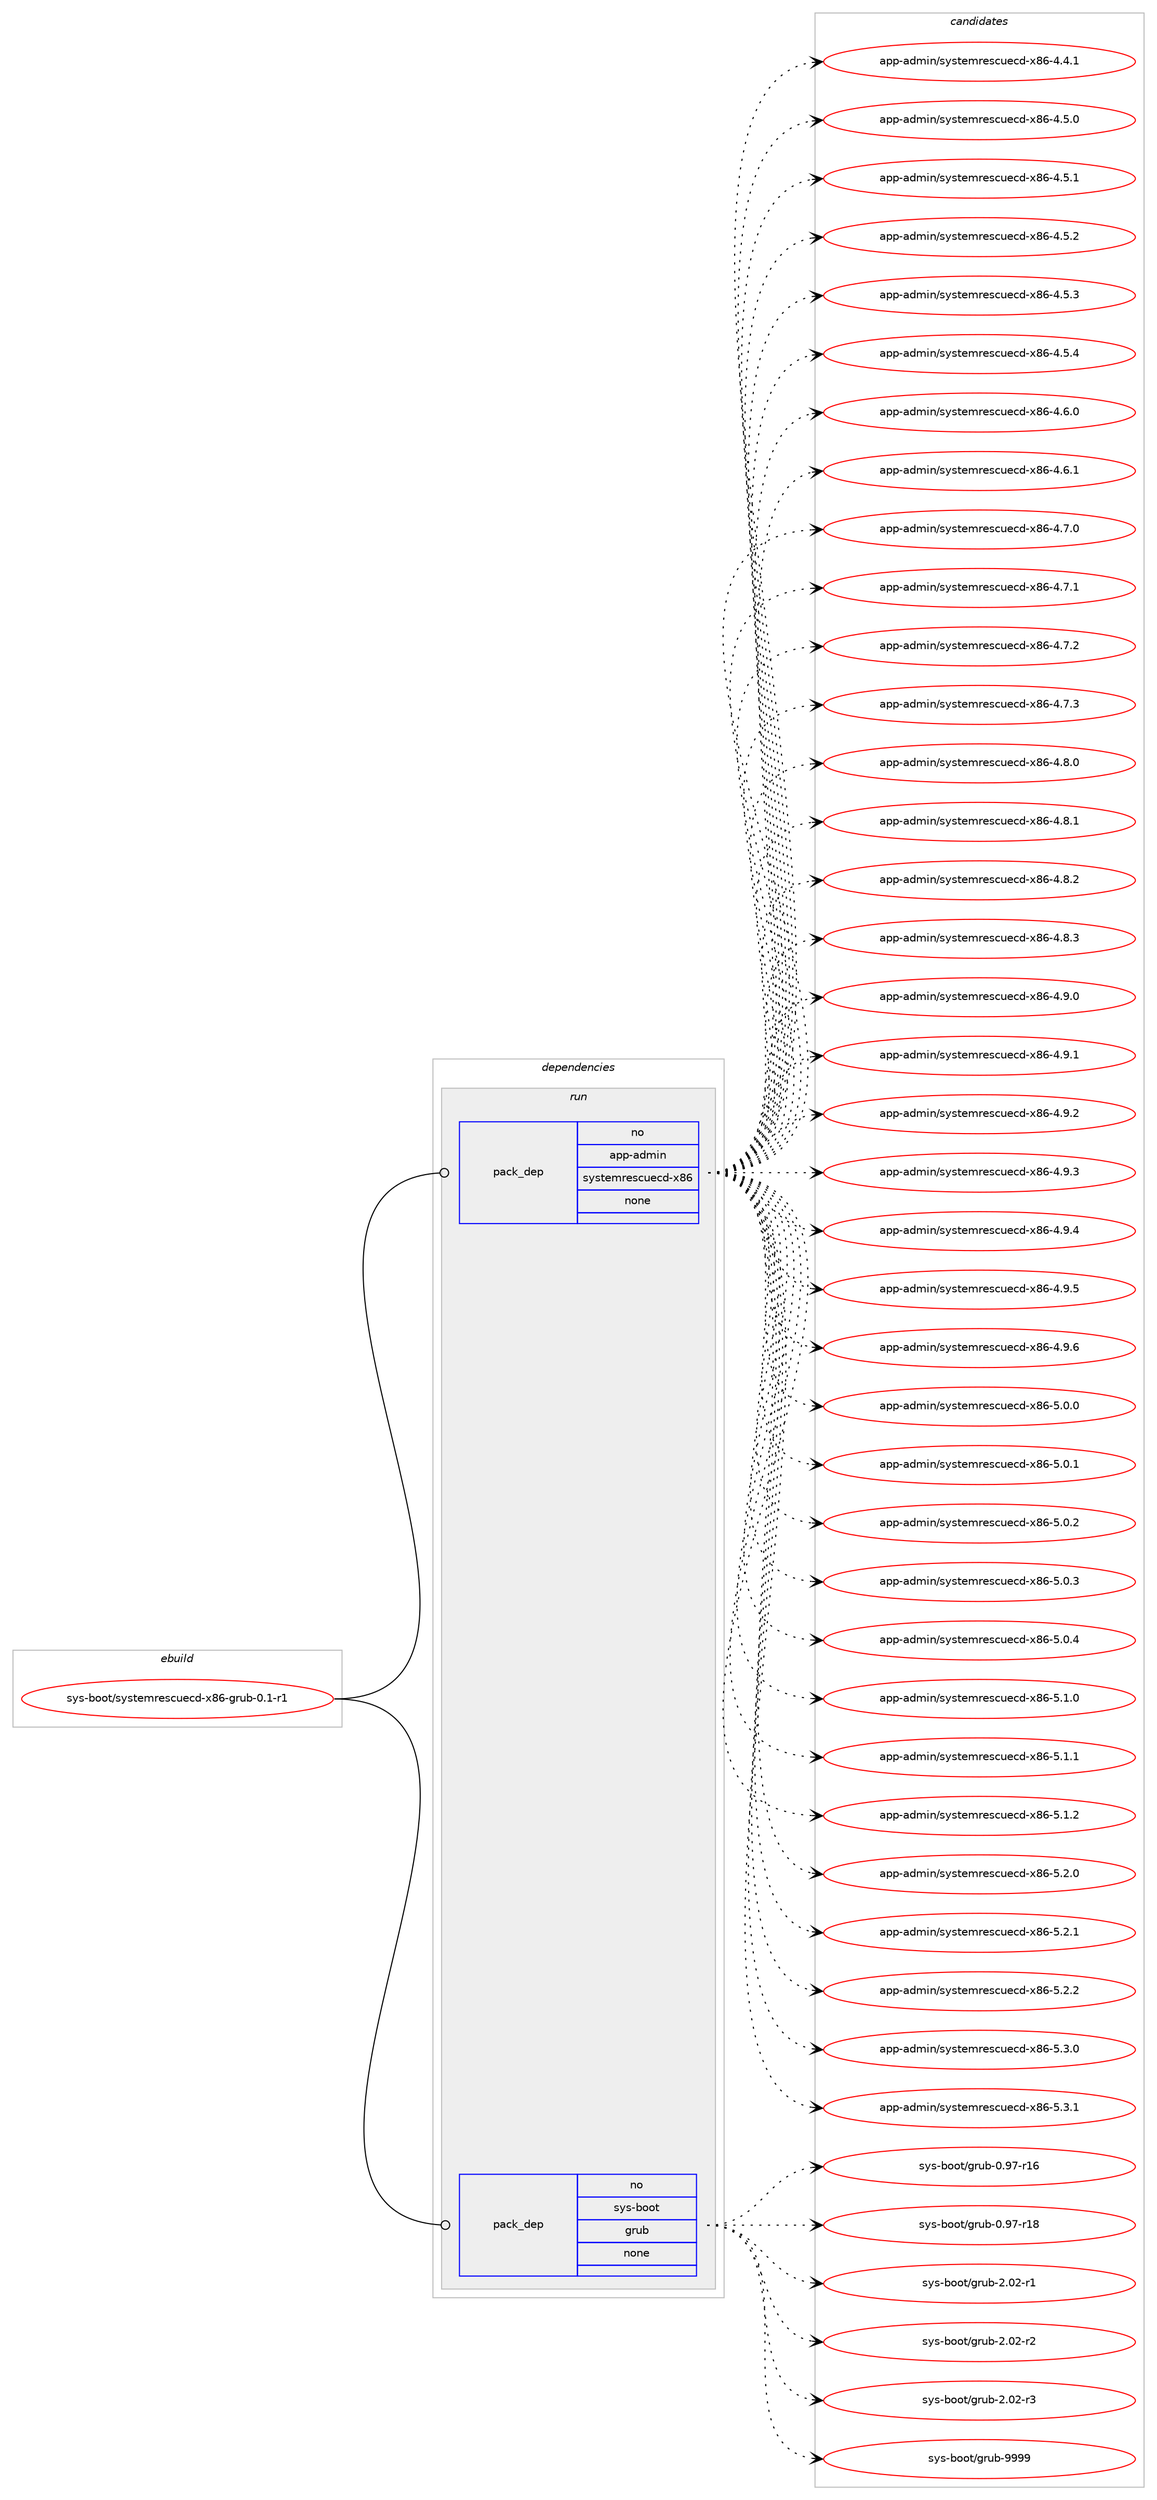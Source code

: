 digraph prolog {

# *************
# Graph options
# *************

newrank=true;
concentrate=true;
compound=true;
graph [rankdir=LR,fontname=Helvetica,fontsize=10,ranksep=1.5];#, ranksep=2.5, nodesep=0.2];
edge  [arrowhead=vee];
node  [fontname=Helvetica,fontsize=10];

# **********
# The ebuild
# **********

subgraph cluster_leftcol {
color=gray;
rank=same;
label=<<i>ebuild</i>>;
id [label="sys-boot/systemrescuecd-x86-grub-0.1-r1", color=red, width=4, href="../sys-boot/systemrescuecd-x86-grub-0.1-r1.svg"];
}

# ****************
# The dependencies
# ****************

subgraph cluster_midcol {
color=gray;
label=<<i>dependencies</i>>;
subgraph cluster_compile {
fillcolor="#eeeeee";
style=filled;
label=<<i>compile</i>>;
}
subgraph cluster_compileandrun {
fillcolor="#eeeeee";
style=filled;
label=<<i>compile and run</i>>;
}
subgraph cluster_run {
fillcolor="#eeeeee";
style=filled;
label=<<i>run</i>>;
subgraph pack411 {
dependency561 [label=<<TABLE BORDER="0" CELLBORDER="1" CELLSPACING="0" CELLPADDING="4" WIDTH="220"><TR><TD ROWSPAN="6" CELLPADDING="30">pack_dep</TD></TR><TR><TD WIDTH="110">no</TD></TR><TR><TD>app-admin</TD></TR><TR><TD>systemrescuecd-x86</TD></TR><TR><TD>none</TD></TR><TR><TD></TD></TR></TABLE>>, shape=none, color=blue];
}
id:e -> dependency561:w [weight=20,style="solid",arrowhead="odot"];
subgraph pack412 {
dependency562 [label=<<TABLE BORDER="0" CELLBORDER="1" CELLSPACING="0" CELLPADDING="4" WIDTH="220"><TR><TD ROWSPAN="6" CELLPADDING="30">pack_dep</TD></TR><TR><TD WIDTH="110">no</TD></TR><TR><TD>sys-boot</TD></TR><TR><TD>grub</TD></TR><TR><TD>none</TD></TR><TR><TD></TD></TR></TABLE>>, shape=none, color=blue];
}
id:e -> dependency562:w [weight=20,style="solid",arrowhead="odot"];
}
}

# **************
# The candidates
# **************

subgraph cluster_choices {
rank=same;
color=gray;
label=<<i>candidates</i>>;

subgraph choice411 {
color=black;
nodesep=1;
choice971121124597100109105110471151211151161011091141011159911710199100451205654455246524649 [label="app-admin/systemrescuecd-x86-4.4.1", color=red, width=4,href="../app-admin/systemrescuecd-x86-4.4.1.svg"];
choice971121124597100109105110471151211151161011091141011159911710199100451205654455246534648 [label="app-admin/systemrescuecd-x86-4.5.0", color=red, width=4,href="../app-admin/systemrescuecd-x86-4.5.0.svg"];
choice971121124597100109105110471151211151161011091141011159911710199100451205654455246534649 [label="app-admin/systemrescuecd-x86-4.5.1", color=red, width=4,href="../app-admin/systemrescuecd-x86-4.5.1.svg"];
choice971121124597100109105110471151211151161011091141011159911710199100451205654455246534650 [label="app-admin/systemrescuecd-x86-4.5.2", color=red, width=4,href="../app-admin/systemrescuecd-x86-4.5.2.svg"];
choice971121124597100109105110471151211151161011091141011159911710199100451205654455246534651 [label="app-admin/systemrescuecd-x86-4.5.3", color=red, width=4,href="../app-admin/systemrescuecd-x86-4.5.3.svg"];
choice971121124597100109105110471151211151161011091141011159911710199100451205654455246534652 [label="app-admin/systemrescuecd-x86-4.5.4", color=red, width=4,href="../app-admin/systemrescuecd-x86-4.5.4.svg"];
choice971121124597100109105110471151211151161011091141011159911710199100451205654455246544648 [label="app-admin/systemrescuecd-x86-4.6.0", color=red, width=4,href="../app-admin/systemrescuecd-x86-4.6.0.svg"];
choice971121124597100109105110471151211151161011091141011159911710199100451205654455246544649 [label="app-admin/systemrescuecd-x86-4.6.1", color=red, width=4,href="../app-admin/systemrescuecd-x86-4.6.1.svg"];
choice971121124597100109105110471151211151161011091141011159911710199100451205654455246554648 [label="app-admin/systemrescuecd-x86-4.7.0", color=red, width=4,href="../app-admin/systemrescuecd-x86-4.7.0.svg"];
choice971121124597100109105110471151211151161011091141011159911710199100451205654455246554649 [label="app-admin/systemrescuecd-x86-4.7.1", color=red, width=4,href="../app-admin/systemrescuecd-x86-4.7.1.svg"];
choice971121124597100109105110471151211151161011091141011159911710199100451205654455246554650 [label="app-admin/systemrescuecd-x86-4.7.2", color=red, width=4,href="../app-admin/systemrescuecd-x86-4.7.2.svg"];
choice971121124597100109105110471151211151161011091141011159911710199100451205654455246554651 [label="app-admin/systemrescuecd-x86-4.7.3", color=red, width=4,href="../app-admin/systemrescuecd-x86-4.7.3.svg"];
choice971121124597100109105110471151211151161011091141011159911710199100451205654455246564648 [label="app-admin/systemrescuecd-x86-4.8.0", color=red, width=4,href="../app-admin/systemrescuecd-x86-4.8.0.svg"];
choice971121124597100109105110471151211151161011091141011159911710199100451205654455246564649 [label="app-admin/systemrescuecd-x86-4.8.1", color=red, width=4,href="../app-admin/systemrescuecd-x86-4.8.1.svg"];
choice971121124597100109105110471151211151161011091141011159911710199100451205654455246564650 [label="app-admin/systemrescuecd-x86-4.8.2", color=red, width=4,href="../app-admin/systemrescuecd-x86-4.8.2.svg"];
choice971121124597100109105110471151211151161011091141011159911710199100451205654455246564651 [label="app-admin/systemrescuecd-x86-4.8.3", color=red, width=4,href="../app-admin/systemrescuecd-x86-4.8.3.svg"];
choice971121124597100109105110471151211151161011091141011159911710199100451205654455246574648 [label="app-admin/systemrescuecd-x86-4.9.0", color=red, width=4,href="../app-admin/systemrescuecd-x86-4.9.0.svg"];
choice971121124597100109105110471151211151161011091141011159911710199100451205654455246574649 [label="app-admin/systemrescuecd-x86-4.9.1", color=red, width=4,href="../app-admin/systemrescuecd-x86-4.9.1.svg"];
choice971121124597100109105110471151211151161011091141011159911710199100451205654455246574650 [label="app-admin/systemrescuecd-x86-4.9.2", color=red, width=4,href="../app-admin/systemrescuecd-x86-4.9.2.svg"];
choice971121124597100109105110471151211151161011091141011159911710199100451205654455246574651 [label="app-admin/systemrescuecd-x86-4.9.3", color=red, width=4,href="../app-admin/systemrescuecd-x86-4.9.3.svg"];
choice971121124597100109105110471151211151161011091141011159911710199100451205654455246574652 [label="app-admin/systemrescuecd-x86-4.9.4", color=red, width=4,href="../app-admin/systemrescuecd-x86-4.9.4.svg"];
choice971121124597100109105110471151211151161011091141011159911710199100451205654455246574653 [label="app-admin/systemrescuecd-x86-4.9.5", color=red, width=4,href="../app-admin/systemrescuecd-x86-4.9.5.svg"];
choice971121124597100109105110471151211151161011091141011159911710199100451205654455246574654 [label="app-admin/systemrescuecd-x86-4.9.6", color=red, width=4,href="../app-admin/systemrescuecd-x86-4.9.6.svg"];
choice971121124597100109105110471151211151161011091141011159911710199100451205654455346484648 [label="app-admin/systemrescuecd-x86-5.0.0", color=red, width=4,href="../app-admin/systemrescuecd-x86-5.0.0.svg"];
choice971121124597100109105110471151211151161011091141011159911710199100451205654455346484649 [label="app-admin/systemrescuecd-x86-5.0.1", color=red, width=4,href="../app-admin/systemrescuecd-x86-5.0.1.svg"];
choice971121124597100109105110471151211151161011091141011159911710199100451205654455346484650 [label="app-admin/systemrescuecd-x86-5.0.2", color=red, width=4,href="../app-admin/systemrescuecd-x86-5.0.2.svg"];
choice971121124597100109105110471151211151161011091141011159911710199100451205654455346484651 [label="app-admin/systemrescuecd-x86-5.0.3", color=red, width=4,href="../app-admin/systemrescuecd-x86-5.0.3.svg"];
choice971121124597100109105110471151211151161011091141011159911710199100451205654455346484652 [label="app-admin/systemrescuecd-x86-5.0.4", color=red, width=4,href="../app-admin/systemrescuecd-x86-5.0.4.svg"];
choice971121124597100109105110471151211151161011091141011159911710199100451205654455346494648 [label="app-admin/systemrescuecd-x86-5.1.0", color=red, width=4,href="../app-admin/systemrescuecd-x86-5.1.0.svg"];
choice971121124597100109105110471151211151161011091141011159911710199100451205654455346494649 [label="app-admin/systemrescuecd-x86-5.1.1", color=red, width=4,href="../app-admin/systemrescuecd-x86-5.1.1.svg"];
choice971121124597100109105110471151211151161011091141011159911710199100451205654455346494650 [label="app-admin/systemrescuecd-x86-5.1.2", color=red, width=4,href="../app-admin/systemrescuecd-x86-5.1.2.svg"];
choice971121124597100109105110471151211151161011091141011159911710199100451205654455346504648 [label="app-admin/systemrescuecd-x86-5.2.0", color=red, width=4,href="../app-admin/systemrescuecd-x86-5.2.0.svg"];
choice971121124597100109105110471151211151161011091141011159911710199100451205654455346504649 [label="app-admin/systemrescuecd-x86-5.2.1", color=red, width=4,href="../app-admin/systemrescuecd-x86-5.2.1.svg"];
choice971121124597100109105110471151211151161011091141011159911710199100451205654455346504650 [label="app-admin/systemrescuecd-x86-5.2.2", color=red, width=4,href="../app-admin/systemrescuecd-x86-5.2.2.svg"];
choice971121124597100109105110471151211151161011091141011159911710199100451205654455346514648 [label="app-admin/systemrescuecd-x86-5.3.0", color=red, width=4,href="../app-admin/systemrescuecd-x86-5.3.0.svg"];
choice971121124597100109105110471151211151161011091141011159911710199100451205654455346514649 [label="app-admin/systemrescuecd-x86-5.3.1", color=red, width=4,href="../app-admin/systemrescuecd-x86-5.3.1.svg"];
dependency561:e -> choice971121124597100109105110471151211151161011091141011159911710199100451205654455246524649:w [style=dotted,weight="100"];
dependency561:e -> choice971121124597100109105110471151211151161011091141011159911710199100451205654455246534648:w [style=dotted,weight="100"];
dependency561:e -> choice971121124597100109105110471151211151161011091141011159911710199100451205654455246534649:w [style=dotted,weight="100"];
dependency561:e -> choice971121124597100109105110471151211151161011091141011159911710199100451205654455246534650:w [style=dotted,weight="100"];
dependency561:e -> choice971121124597100109105110471151211151161011091141011159911710199100451205654455246534651:w [style=dotted,weight="100"];
dependency561:e -> choice971121124597100109105110471151211151161011091141011159911710199100451205654455246534652:w [style=dotted,weight="100"];
dependency561:e -> choice971121124597100109105110471151211151161011091141011159911710199100451205654455246544648:w [style=dotted,weight="100"];
dependency561:e -> choice971121124597100109105110471151211151161011091141011159911710199100451205654455246544649:w [style=dotted,weight="100"];
dependency561:e -> choice971121124597100109105110471151211151161011091141011159911710199100451205654455246554648:w [style=dotted,weight="100"];
dependency561:e -> choice971121124597100109105110471151211151161011091141011159911710199100451205654455246554649:w [style=dotted,weight="100"];
dependency561:e -> choice971121124597100109105110471151211151161011091141011159911710199100451205654455246554650:w [style=dotted,weight="100"];
dependency561:e -> choice971121124597100109105110471151211151161011091141011159911710199100451205654455246554651:w [style=dotted,weight="100"];
dependency561:e -> choice971121124597100109105110471151211151161011091141011159911710199100451205654455246564648:w [style=dotted,weight="100"];
dependency561:e -> choice971121124597100109105110471151211151161011091141011159911710199100451205654455246564649:w [style=dotted,weight="100"];
dependency561:e -> choice971121124597100109105110471151211151161011091141011159911710199100451205654455246564650:w [style=dotted,weight="100"];
dependency561:e -> choice971121124597100109105110471151211151161011091141011159911710199100451205654455246564651:w [style=dotted,weight="100"];
dependency561:e -> choice971121124597100109105110471151211151161011091141011159911710199100451205654455246574648:w [style=dotted,weight="100"];
dependency561:e -> choice971121124597100109105110471151211151161011091141011159911710199100451205654455246574649:w [style=dotted,weight="100"];
dependency561:e -> choice971121124597100109105110471151211151161011091141011159911710199100451205654455246574650:w [style=dotted,weight="100"];
dependency561:e -> choice971121124597100109105110471151211151161011091141011159911710199100451205654455246574651:w [style=dotted,weight="100"];
dependency561:e -> choice971121124597100109105110471151211151161011091141011159911710199100451205654455246574652:w [style=dotted,weight="100"];
dependency561:e -> choice971121124597100109105110471151211151161011091141011159911710199100451205654455246574653:w [style=dotted,weight="100"];
dependency561:e -> choice971121124597100109105110471151211151161011091141011159911710199100451205654455246574654:w [style=dotted,weight="100"];
dependency561:e -> choice971121124597100109105110471151211151161011091141011159911710199100451205654455346484648:w [style=dotted,weight="100"];
dependency561:e -> choice971121124597100109105110471151211151161011091141011159911710199100451205654455346484649:w [style=dotted,weight="100"];
dependency561:e -> choice971121124597100109105110471151211151161011091141011159911710199100451205654455346484650:w [style=dotted,weight="100"];
dependency561:e -> choice971121124597100109105110471151211151161011091141011159911710199100451205654455346484651:w [style=dotted,weight="100"];
dependency561:e -> choice971121124597100109105110471151211151161011091141011159911710199100451205654455346484652:w [style=dotted,weight="100"];
dependency561:e -> choice971121124597100109105110471151211151161011091141011159911710199100451205654455346494648:w [style=dotted,weight="100"];
dependency561:e -> choice971121124597100109105110471151211151161011091141011159911710199100451205654455346494649:w [style=dotted,weight="100"];
dependency561:e -> choice971121124597100109105110471151211151161011091141011159911710199100451205654455346494650:w [style=dotted,weight="100"];
dependency561:e -> choice971121124597100109105110471151211151161011091141011159911710199100451205654455346504648:w [style=dotted,weight="100"];
dependency561:e -> choice971121124597100109105110471151211151161011091141011159911710199100451205654455346504649:w [style=dotted,weight="100"];
dependency561:e -> choice971121124597100109105110471151211151161011091141011159911710199100451205654455346504650:w [style=dotted,weight="100"];
dependency561:e -> choice971121124597100109105110471151211151161011091141011159911710199100451205654455346514648:w [style=dotted,weight="100"];
dependency561:e -> choice971121124597100109105110471151211151161011091141011159911710199100451205654455346514649:w [style=dotted,weight="100"];
}
subgraph choice412 {
color=black;
nodesep=1;
choice115121115459811111111647103114117984548465755451144954 [label="sys-boot/grub-0.97-r16", color=red, width=4,href="../sys-boot/grub-0.97-r16.svg"];
choice115121115459811111111647103114117984548465755451144956 [label="sys-boot/grub-0.97-r18", color=red, width=4,href="../sys-boot/grub-0.97-r18.svg"];
choice1151211154598111111116471031141179845504648504511449 [label="sys-boot/grub-2.02-r1", color=red, width=4,href="../sys-boot/grub-2.02-r1.svg"];
choice1151211154598111111116471031141179845504648504511450 [label="sys-boot/grub-2.02-r2", color=red, width=4,href="../sys-boot/grub-2.02-r2.svg"];
choice1151211154598111111116471031141179845504648504511451 [label="sys-boot/grub-2.02-r3", color=red, width=4,href="../sys-boot/grub-2.02-r3.svg"];
choice115121115459811111111647103114117984557575757 [label="sys-boot/grub-9999", color=red, width=4,href="../sys-boot/grub-9999.svg"];
dependency562:e -> choice115121115459811111111647103114117984548465755451144954:w [style=dotted,weight="100"];
dependency562:e -> choice115121115459811111111647103114117984548465755451144956:w [style=dotted,weight="100"];
dependency562:e -> choice1151211154598111111116471031141179845504648504511449:w [style=dotted,weight="100"];
dependency562:e -> choice1151211154598111111116471031141179845504648504511450:w [style=dotted,weight="100"];
dependency562:e -> choice1151211154598111111116471031141179845504648504511451:w [style=dotted,weight="100"];
dependency562:e -> choice115121115459811111111647103114117984557575757:w [style=dotted,weight="100"];
}
}

}
